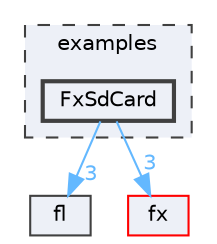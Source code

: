 digraph "/home/runner/work/FastLED/FastLED/examples/FxSdCard"
{
 // INTERACTIVE_SVG=YES
 // LATEX_PDF_SIZE
  bgcolor="transparent";
  edge [fontname=Helvetica,fontsize=10,labelfontname=Helvetica,labelfontsize=10];
  node [fontname=Helvetica,fontsize=10,shape=box,height=0.2,width=0.4];
  compound=true
  subgraph clusterdir_d28a4824dc47e487b107a5db32ef43c4 {
    graph [ bgcolor="#edf0f7", pencolor="grey25", label="examples", fontname=Helvetica,fontsize=10 style="filled,dashed", URL="dir_d28a4824dc47e487b107a5db32ef43c4.html",tooltip=""]
  dir_c35e3ac77356cdc3fc8e34259008fe74 [label="FxSdCard", fillcolor="#edf0f7", color="grey25", style="filled,bold", URL="dir_c35e3ac77356cdc3fc8e34259008fe74.html",tooltip=""];
  }
  dir_4d1829fa9bd13d7db71e765b2707b248 [label="fl", fillcolor="#edf0f7", color="grey25", style="filled", URL="dir_4d1829fa9bd13d7db71e765b2707b248.html",tooltip=""];
  dir_acbb946b833f21b16ec30aa21c4c3a72 [label="fx", fillcolor="#edf0f7", color="red", style="filled", URL="dir_acbb946b833f21b16ec30aa21c4c3a72.html",tooltip=""];
  dir_c35e3ac77356cdc3fc8e34259008fe74->dir_4d1829fa9bd13d7db71e765b2707b248 [headlabel="3", labeldistance=1.5 headhref="dir_000039_000027.html" href="dir_000039_000027.html" color="steelblue1" fontcolor="steelblue1"];
  dir_c35e3ac77356cdc3fc8e34259008fe74->dir_acbb946b833f21b16ec30aa21c4c3a72 [headlabel="3", labeldistance=1.5 headhref="dir_000039_000028.html" href="dir_000039_000028.html" color="steelblue1" fontcolor="steelblue1"];
}
